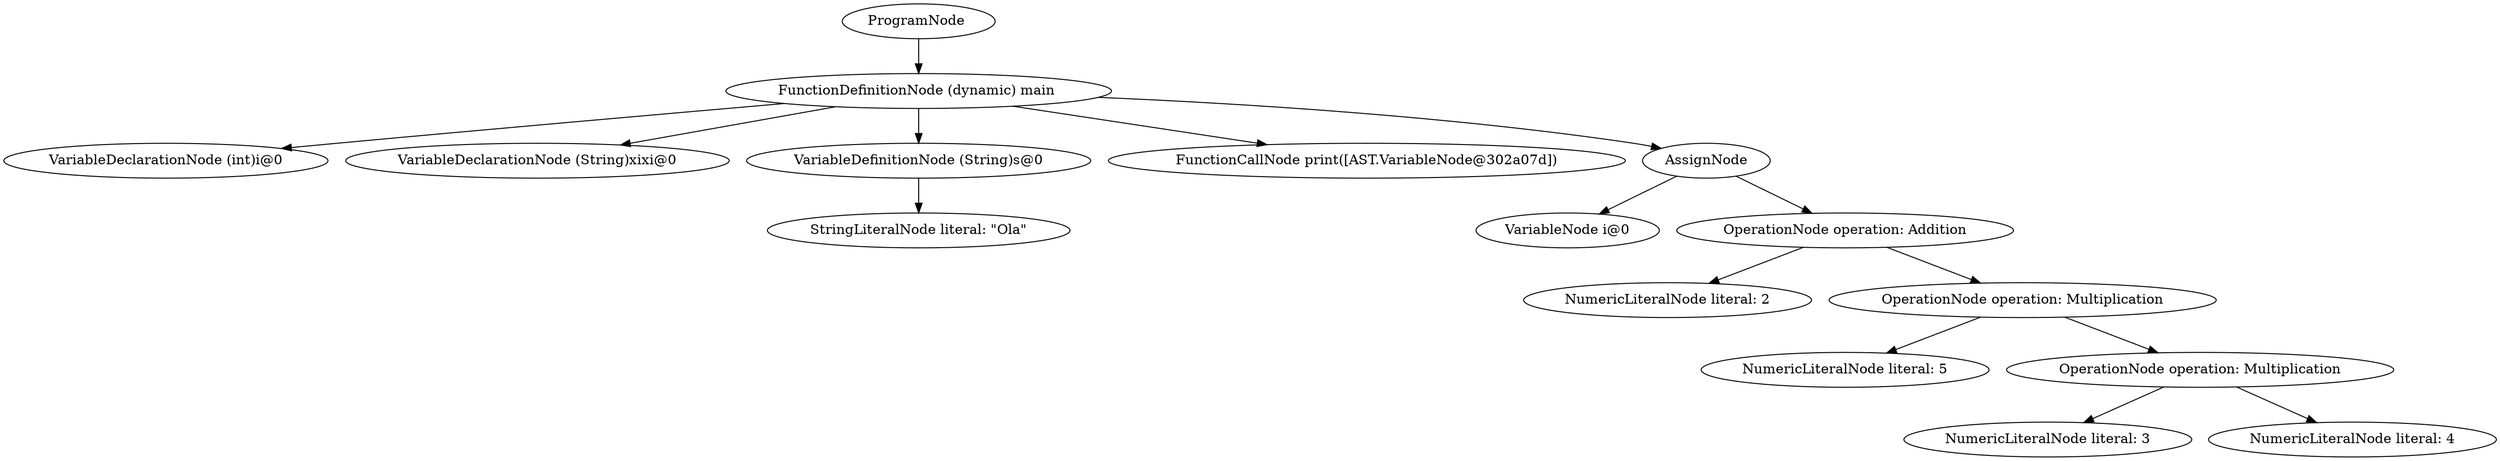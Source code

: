 digraph {
graph [ordering="out"];
node0[label="ProgramNode "];
node1[label="FunctionDefinitionNode (dynamic) main "];
node2[label="VariableDeclarationNode (int)i@0"];
node1 -> node2;
node3[label="VariableDeclarationNode (String)xixi@0"];
node1 -> node3;
node4[label="VariableDefinitionNode (String)s@0"];
node5[label="StringLiteralNode literal: \"Ola\""];
node4 -> node5;
node1 -> node4;
node6[label="FunctionCallNode print([AST.VariableNode@302a07d])"];
node1 -> node6;
node7[label="AssignNode"];
node8[label="VariableNode i@0"];
node7 -> node8;
node9[label="OperationNode operation: Addition"];
node10[label="NumericLiteralNode literal: 2"];
node9 -> node10;
node11[label="OperationNode operation: Multiplication"];
node12[label="NumericLiteralNode literal: 5"];
node11 -> node12;
node13[label="OperationNode operation: Multiplication"];
node14[label="NumericLiteralNode literal: 3"];
node13 -> node14;
node15[label="NumericLiteralNode literal: 4"];
node13 -> node15;
node11 -> node13;
node9 -> node11;
node7 -> node9;
node1 -> node7;
node0 -> node1;
}
